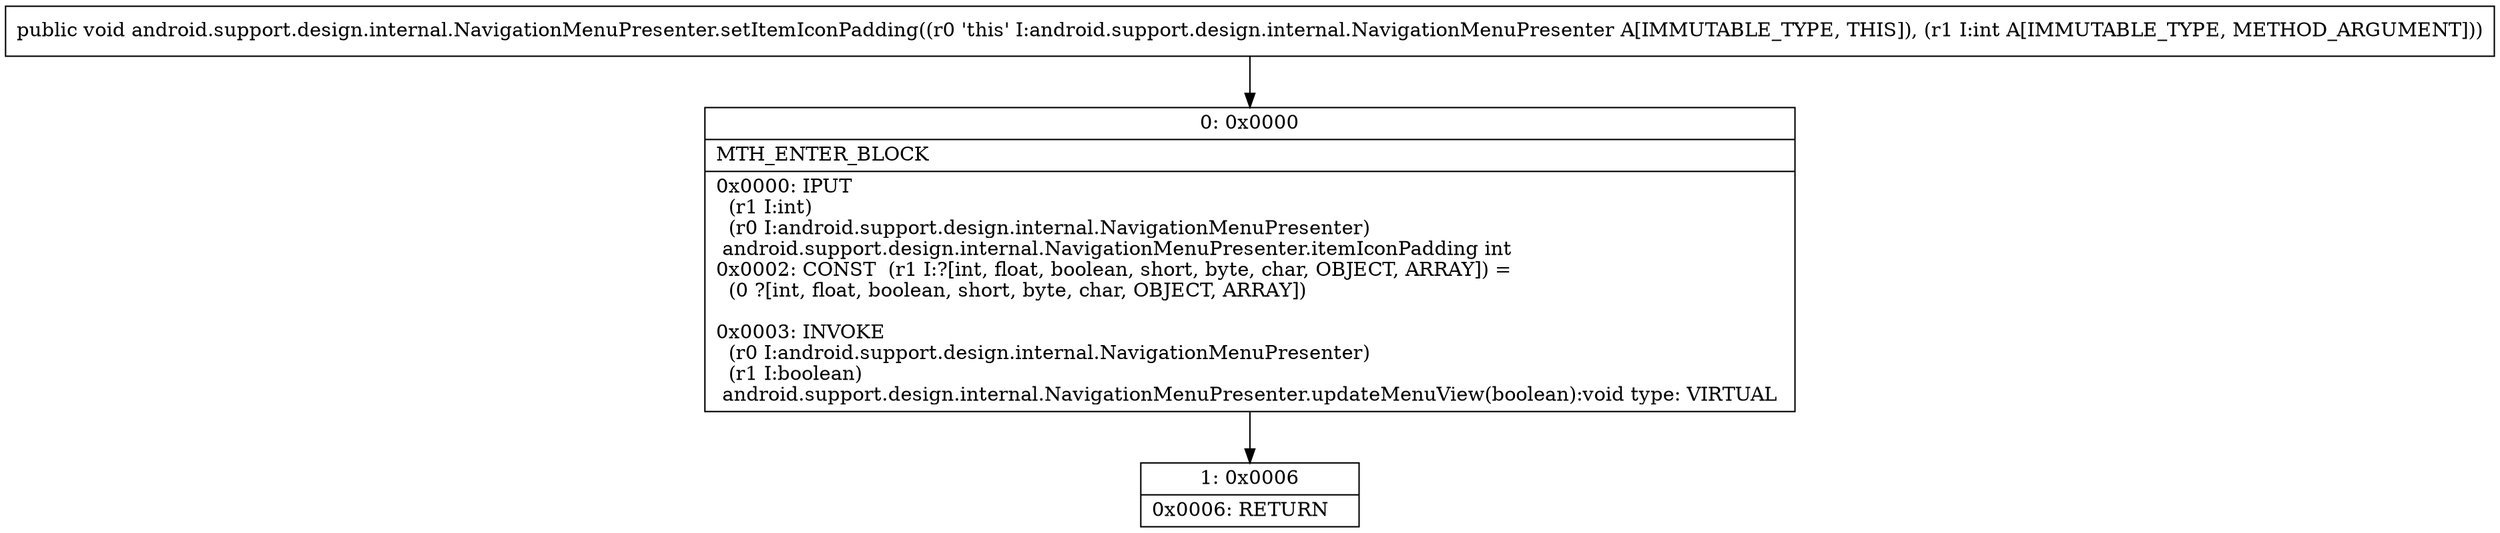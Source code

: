 digraph "CFG forandroid.support.design.internal.NavigationMenuPresenter.setItemIconPadding(I)V" {
Node_0 [shape=record,label="{0\:\ 0x0000|MTH_ENTER_BLOCK\l|0x0000: IPUT  \l  (r1 I:int)\l  (r0 I:android.support.design.internal.NavigationMenuPresenter)\l android.support.design.internal.NavigationMenuPresenter.itemIconPadding int \l0x0002: CONST  (r1 I:?[int, float, boolean, short, byte, char, OBJECT, ARRAY]) = \l  (0 ?[int, float, boolean, short, byte, char, OBJECT, ARRAY])\l \l0x0003: INVOKE  \l  (r0 I:android.support.design.internal.NavigationMenuPresenter)\l  (r1 I:boolean)\l android.support.design.internal.NavigationMenuPresenter.updateMenuView(boolean):void type: VIRTUAL \l}"];
Node_1 [shape=record,label="{1\:\ 0x0006|0x0006: RETURN   \l}"];
MethodNode[shape=record,label="{public void android.support.design.internal.NavigationMenuPresenter.setItemIconPadding((r0 'this' I:android.support.design.internal.NavigationMenuPresenter A[IMMUTABLE_TYPE, THIS]), (r1 I:int A[IMMUTABLE_TYPE, METHOD_ARGUMENT])) }"];
MethodNode -> Node_0;
Node_0 -> Node_1;
}

